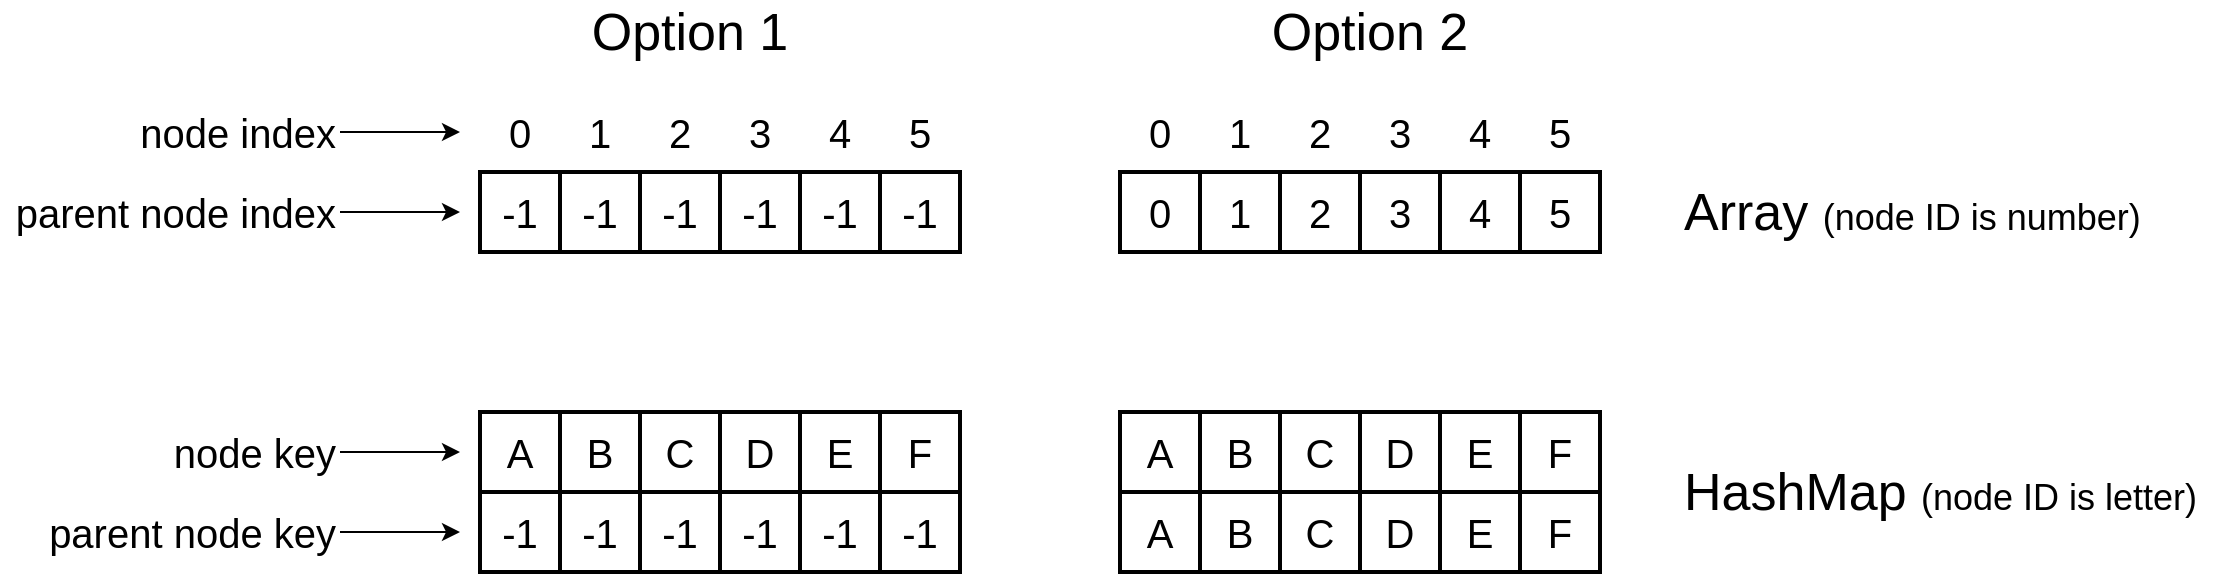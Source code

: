 <mxfile version="14.6.13" type="device"><diagram id="_hZFIPE8WIuJxhjmmZYN" name="Page-1"><mxGraphModel dx="1543" dy="713" grid="1" gridSize="10" guides="1" tooltips="1" connect="1" arrows="1" fold="1" page="1" pageScale="1" pageWidth="1200" pageHeight="3020" math="0" shadow="0"><root><mxCell id="0"/><mxCell id="1" parent="0"/><mxCell id="S8xxmtjlJ7ev4v2g_slz-1" value="-1" style="whiteSpace=wrap;html=1;aspect=fixed;strokeWidth=2;fontSize=20;" vertex="1" parent="1"><mxGeometry x="240" y="200" width="40" height="40" as="geometry"/></mxCell><mxCell id="S8xxmtjlJ7ev4v2g_slz-2" value="-1" style="whiteSpace=wrap;html=1;aspect=fixed;strokeWidth=2;fontSize=20;" vertex="1" parent="1"><mxGeometry x="280" y="200" width="40" height="40" as="geometry"/></mxCell><mxCell id="S8xxmtjlJ7ev4v2g_slz-3" value="-1" style="whiteSpace=wrap;html=1;aspect=fixed;strokeWidth=2;fontSize=20;" vertex="1" parent="1"><mxGeometry x="320" y="200" width="40" height="40" as="geometry"/></mxCell><mxCell id="S8xxmtjlJ7ev4v2g_slz-4" value="-1" style="whiteSpace=wrap;html=1;aspect=fixed;strokeWidth=2;fontSize=20;" vertex="1" parent="1"><mxGeometry x="360" y="200" width="40" height="40" as="geometry"/></mxCell><mxCell id="S8xxmtjlJ7ev4v2g_slz-5" value="-1" style="whiteSpace=wrap;html=1;aspect=fixed;strokeWidth=2;fontSize=20;" vertex="1" parent="1"><mxGeometry x="400" y="200" width="40" height="40" as="geometry"/></mxCell><mxCell id="S8xxmtjlJ7ev4v2g_slz-6" value="-1" style="whiteSpace=wrap;html=1;aspect=fixed;strokeWidth=2;fontSize=20;" vertex="1" parent="1"><mxGeometry x="440" y="200" width="40" height="40" as="geometry"/></mxCell><mxCell id="S8xxmtjlJ7ev4v2g_slz-7" value="0" style="text;html=1;strokeColor=none;fillColor=none;align=center;verticalAlign=middle;whiteSpace=wrap;rounded=0;fontSize=20;" vertex="1" parent="1"><mxGeometry x="240" y="170" width="40" height="20" as="geometry"/></mxCell><mxCell id="S8xxmtjlJ7ev4v2g_slz-8" value="1" style="text;html=1;strokeColor=none;fillColor=none;align=center;verticalAlign=middle;whiteSpace=wrap;rounded=0;fontSize=20;" vertex="1" parent="1"><mxGeometry x="280" y="170" width="40" height="20" as="geometry"/></mxCell><mxCell id="S8xxmtjlJ7ev4v2g_slz-9" value="2" style="text;html=1;strokeColor=none;fillColor=none;align=center;verticalAlign=middle;whiteSpace=wrap;rounded=0;fontSize=20;" vertex="1" parent="1"><mxGeometry x="320" y="170" width="40" height="20" as="geometry"/></mxCell><mxCell id="S8xxmtjlJ7ev4v2g_slz-10" value="3" style="text;html=1;strokeColor=none;fillColor=none;align=center;verticalAlign=middle;whiteSpace=wrap;rounded=0;fontSize=20;" vertex="1" parent="1"><mxGeometry x="360" y="170" width="40" height="20" as="geometry"/></mxCell><mxCell id="S8xxmtjlJ7ev4v2g_slz-11" value="4" style="text;html=1;strokeColor=none;fillColor=none;align=center;verticalAlign=middle;whiteSpace=wrap;rounded=0;fontSize=20;" vertex="1" parent="1"><mxGeometry x="400" y="170" width="40" height="20" as="geometry"/></mxCell><mxCell id="S8xxmtjlJ7ev4v2g_slz-12" value="5" style="text;html=1;strokeColor=none;fillColor=none;align=center;verticalAlign=middle;whiteSpace=wrap;rounded=0;fontSize=20;" vertex="1" parent="1"><mxGeometry x="440" y="170" width="40" height="20" as="geometry"/></mxCell><mxCell id="S8xxmtjlJ7ev4v2g_slz-13" value="Option 1" style="text;html=1;strokeColor=none;fillColor=none;align=center;verticalAlign=middle;whiteSpace=wrap;rounded=0;fontSize=26;" vertex="1" parent="1"><mxGeometry x="290" y="120" width="110" height="20" as="geometry"/></mxCell><mxCell id="S8xxmtjlJ7ev4v2g_slz-15" value="node index" style="text;html=1;strokeColor=none;fillColor=none;align=right;verticalAlign=middle;whiteSpace=wrap;rounded=0;fontSize=20;" vertex="1" parent="1"><mxGeometry x="70" y="170" width="100" height="20" as="geometry"/></mxCell><mxCell id="S8xxmtjlJ7ev4v2g_slz-16" value="" style="endArrow=classic;html=1;fontSize=20;exitX=1;exitY=0.5;exitDx=0;exitDy=0;" edge="1" parent="1" source="S8xxmtjlJ7ev4v2g_slz-15"><mxGeometry width="50" height="50" relative="1" as="geometry"><mxPoint x="570" y="380" as="sourcePoint"/><mxPoint x="230" y="180" as="targetPoint"/></mxGeometry></mxCell><mxCell id="S8xxmtjlJ7ev4v2g_slz-17" value="parent node index" style="text;html=1;strokeColor=none;fillColor=none;align=right;verticalAlign=middle;whiteSpace=wrap;rounded=0;fontSize=20;" vertex="1" parent="1"><mxGeometry y="210" width="170" height="20" as="geometry"/></mxCell><mxCell id="S8xxmtjlJ7ev4v2g_slz-18" value="" style="endArrow=classic;html=1;fontSize=20;exitX=1;exitY=0.5;exitDx=0;exitDy=0;" edge="1" parent="1" source="S8xxmtjlJ7ev4v2g_slz-17"><mxGeometry width="50" height="50" relative="1" as="geometry"><mxPoint x="180" y="190" as="sourcePoint"/><mxPoint x="230" y="220" as="targetPoint"/></mxGeometry></mxCell><mxCell id="S8xxmtjlJ7ev4v2g_slz-19" value="0" style="whiteSpace=wrap;html=1;aspect=fixed;strokeWidth=2;fontSize=20;" vertex="1" parent="1"><mxGeometry x="560" y="200" width="40" height="40" as="geometry"/></mxCell><mxCell id="S8xxmtjlJ7ev4v2g_slz-20" value="1" style="whiteSpace=wrap;html=1;aspect=fixed;strokeWidth=2;fontSize=20;" vertex="1" parent="1"><mxGeometry x="600" y="200" width="40" height="40" as="geometry"/></mxCell><mxCell id="S8xxmtjlJ7ev4v2g_slz-21" value="2" style="whiteSpace=wrap;html=1;aspect=fixed;strokeWidth=2;fontSize=20;" vertex="1" parent="1"><mxGeometry x="640" y="200" width="40" height="40" as="geometry"/></mxCell><mxCell id="S8xxmtjlJ7ev4v2g_slz-22" value="3" style="whiteSpace=wrap;html=1;aspect=fixed;strokeWidth=2;fontSize=20;" vertex="1" parent="1"><mxGeometry x="680" y="200" width="40" height="40" as="geometry"/></mxCell><mxCell id="S8xxmtjlJ7ev4v2g_slz-23" value="4" style="whiteSpace=wrap;html=1;aspect=fixed;strokeWidth=2;fontSize=20;" vertex="1" parent="1"><mxGeometry x="720" y="200" width="40" height="40" as="geometry"/></mxCell><mxCell id="S8xxmtjlJ7ev4v2g_slz-24" value="5" style="whiteSpace=wrap;html=1;aspect=fixed;strokeWidth=2;fontSize=20;" vertex="1" parent="1"><mxGeometry x="760" y="200" width="40" height="40" as="geometry"/></mxCell><mxCell id="S8xxmtjlJ7ev4v2g_slz-25" value="0" style="text;html=1;strokeColor=none;fillColor=none;align=center;verticalAlign=middle;whiteSpace=wrap;rounded=0;fontSize=20;" vertex="1" parent="1"><mxGeometry x="560" y="170" width="40" height="20" as="geometry"/></mxCell><mxCell id="S8xxmtjlJ7ev4v2g_slz-26" value="1" style="text;html=1;strokeColor=none;fillColor=none;align=center;verticalAlign=middle;whiteSpace=wrap;rounded=0;fontSize=20;" vertex="1" parent="1"><mxGeometry x="600" y="170" width="40" height="20" as="geometry"/></mxCell><mxCell id="S8xxmtjlJ7ev4v2g_slz-27" value="2" style="text;html=1;strokeColor=none;fillColor=none;align=center;verticalAlign=middle;whiteSpace=wrap;rounded=0;fontSize=20;" vertex="1" parent="1"><mxGeometry x="640" y="170" width="40" height="20" as="geometry"/></mxCell><mxCell id="S8xxmtjlJ7ev4v2g_slz-28" value="3" style="text;html=1;strokeColor=none;fillColor=none;align=center;verticalAlign=middle;whiteSpace=wrap;rounded=0;fontSize=20;" vertex="1" parent="1"><mxGeometry x="680" y="170" width="40" height="20" as="geometry"/></mxCell><mxCell id="S8xxmtjlJ7ev4v2g_slz-29" value="4" style="text;html=1;strokeColor=none;fillColor=none;align=center;verticalAlign=middle;whiteSpace=wrap;rounded=0;fontSize=20;" vertex="1" parent="1"><mxGeometry x="720" y="170" width="40" height="20" as="geometry"/></mxCell><mxCell id="S8xxmtjlJ7ev4v2g_slz-30" value="5" style="text;html=1;strokeColor=none;fillColor=none;align=center;verticalAlign=middle;whiteSpace=wrap;rounded=0;fontSize=20;" vertex="1" parent="1"><mxGeometry x="760" y="170" width="40" height="20" as="geometry"/></mxCell><mxCell id="S8xxmtjlJ7ev4v2g_slz-35" value="Option 2" style="text;html=1;strokeColor=none;fillColor=none;align=center;verticalAlign=middle;whiteSpace=wrap;rounded=0;fontSize=26;" vertex="1" parent="1"><mxGeometry x="630" y="120" width="110" height="20" as="geometry"/></mxCell><mxCell id="S8xxmtjlJ7ev4v2g_slz-36" value="Array &lt;font style=&quot;font-size: 18px&quot;&gt;(node ID is number)&lt;/font&gt;" style="text;html=1;strokeColor=none;fillColor=none;align=left;verticalAlign=middle;whiteSpace=wrap;rounded=0;fontSize=26;" vertex="1" parent="1"><mxGeometry x="840" y="200" width="240" height="40" as="geometry"/></mxCell><mxCell id="S8xxmtjlJ7ev4v2g_slz-37" value="-1" style="whiteSpace=wrap;html=1;aspect=fixed;strokeWidth=2;fontSize=20;" vertex="1" parent="1"><mxGeometry x="240" y="360" width="40" height="40" as="geometry"/></mxCell><mxCell id="S8xxmtjlJ7ev4v2g_slz-38" value="-1" style="whiteSpace=wrap;html=1;aspect=fixed;strokeWidth=2;fontSize=20;" vertex="1" parent="1"><mxGeometry x="280" y="360" width="40" height="40" as="geometry"/></mxCell><mxCell id="S8xxmtjlJ7ev4v2g_slz-39" value="-1" style="whiteSpace=wrap;html=1;aspect=fixed;strokeWidth=2;fontSize=20;" vertex="1" parent="1"><mxGeometry x="320" y="360" width="40" height="40" as="geometry"/></mxCell><mxCell id="S8xxmtjlJ7ev4v2g_slz-40" value="-1" style="whiteSpace=wrap;html=1;aspect=fixed;strokeWidth=2;fontSize=20;" vertex="1" parent="1"><mxGeometry x="360" y="360" width="40" height="40" as="geometry"/></mxCell><mxCell id="S8xxmtjlJ7ev4v2g_slz-41" value="-1" style="whiteSpace=wrap;html=1;aspect=fixed;strokeWidth=2;fontSize=20;" vertex="1" parent="1"><mxGeometry x="400" y="360" width="40" height="40" as="geometry"/></mxCell><mxCell id="S8xxmtjlJ7ev4v2g_slz-42" value="-1" style="whiteSpace=wrap;html=1;aspect=fixed;strokeWidth=2;fontSize=20;" vertex="1" parent="1"><mxGeometry x="440" y="360" width="40" height="40" as="geometry"/></mxCell><mxCell id="S8xxmtjlJ7ev4v2g_slz-43" value="A" style="whiteSpace=wrap;html=1;aspect=fixed;strokeWidth=2;fontSize=20;" vertex="1" parent="1"><mxGeometry x="240" y="320" width="40" height="40" as="geometry"/></mxCell><mxCell id="S8xxmtjlJ7ev4v2g_slz-44" value="B" style="whiteSpace=wrap;html=1;aspect=fixed;strokeWidth=2;fontSize=20;" vertex="1" parent="1"><mxGeometry x="280" y="320" width="40" height="40" as="geometry"/></mxCell><mxCell id="S8xxmtjlJ7ev4v2g_slz-45" value="C" style="whiteSpace=wrap;html=1;aspect=fixed;strokeWidth=2;fontSize=20;" vertex="1" parent="1"><mxGeometry x="320" y="320" width="40" height="40" as="geometry"/></mxCell><mxCell id="S8xxmtjlJ7ev4v2g_slz-46" value="D" style="whiteSpace=wrap;html=1;aspect=fixed;strokeWidth=2;fontSize=20;" vertex="1" parent="1"><mxGeometry x="360" y="320" width="40" height="40" as="geometry"/></mxCell><mxCell id="S8xxmtjlJ7ev4v2g_slz-47" value="E" style="whiteSpace=wrap;html=1;aspect=fixed;strokeWidth=2;fontSize=20;" vertex="1" parent="1"><mxGeometry x="400" y="320" width="40" height="40" as="geometry"/></mxCell><mxCell id="S8xxmtjlJ7ev4v2g_slz-48" value="F" style="whiteSpace=wrap;html=1;aspect=fixed;strokeWidth=2;fontSize=20;" vertex="1" parent="1"><mxGeometry x="440" y="320" width="40" height="40" as="geometry"/></mxCell><mxCell id="S8xxmtjlJ7ev4v2g_slz-49" value="node key" style="text;html=1;strokeColor=none;fillColor=none;align=right;verticalAlign=middle;whiteSpace=wrap;rounded=0;fontSize=20;" vertex="1" parent="1"><mxGeometry x="70" y="330" width="100" height="20" as="geometry"/></mxCell><mxCell id="S8xxmtjlJ7ev4v2g_slz-50" value="" style="endArrow=classic;html=1;fontSize=20;exitX=1;exitY=0.5;exitDx=0;exitDy=0;" edge="1" parent="1" source="S8xxmtjlJ7ev4v2g_slz-49"><mxGeometry width="50" height="50" relative="1" as="geometry"><mxPoint x="570" y="540" as="sourcePoint"/><mxPoint x="230" y="340" as="targetPoint"/></mxGeometry></mxCell><mxCell id="S8xxmtjlJ7ev4v2g_slz-51" value="parent node key" style="text;html=1;strokeColor=none;fillColor=none;align=right;verticalAlign=middle;whiteSpace=wrap;rounded=0;fontSize=20;" vertex="1" parent="1"><mxGeometry y="370" width="170" height="20" as="geometry"/></mxCell><mxCell id="S8xxmtjlJ7ev4v2g_slz-52" value="" style="endArrow=classic;html=1;fontSize=20;exitX=1;exitY=0.5;exitDx=0;exitDy=0;" edge="1" parent="1" source="S8xxmtjlJ7ev4v2g_slz-51"><mxGeometry width="50" height="50" relative="1" as="geometry"><mxPoint x="180" y="350" as="sourcePoint"/><mxPoint x="230" y="380" as="targetPoint"/></mxGeometry></mxCell><mxCell id="S8xxmtjlJ7ev4v2g_slz-53" value="A" style="whiteSpace=wrap;html=1;aspect=fixed;strokeWidth=2;fontSize=20;" vertex="1" parent="1"><mxGeometry x="560" y="360" width="40" height="40" as="geometry"/></mxCell><mxCell id="S8xxmtjlJ7ev4v2g_slz-54" value="B" style="whiteSpace=wrap;html=1;aspect=fixed;strokeWidth=2;fontSize=20;" vertex="1" parent="1"><mxGeometry x="600" y="360" width="40" height="40" as="geometry"/></mxCell><mxCell id="S8xxmtjlJ7ev4v2g_slz-55" value="C" style="whiteSpace=wrap;html=1;aspect=fixed;strokeWidth=2;fontSize=20;" vertex="1" parent="1"><mxGeometry x="640" y="360" width="40" height="40" as="geometry"/></mxCell><mxCell id="S8xxmtjlJ7ev4v2g_slz-56" value="D" style="whiteSpace=wrap;html=1;aspect=fixed;strokeWidth=2;fontSize=20;" vertex="1" parent="1"><mxGeometry x="680" y="360" width="40" height="40" as="geometry"/></mxCell><mxCell id="S8xxmtjlJ7ev4v2g_slz-57" value="E" style="whiteSpace=wrap;html=1;aspect=fixed;strokeWidth=2;fontSize=20;" vertex="1" parent="1"><mxGeometry x="720" y="360" width="40" height="40" as="geometry"/></mxCell><mxCell id="S8xxmtjlJ7ev4v2g_slz-58" value="F" style="whiteSpace=wrap;html=1;aspect=fixed;strokeWidth=2;fontSize=20;" vertex="1" parent="1"><mxGeometry x="760" y="360" width="40" height="40" as="geometry"/></mxCell><mxCell id="S8xxmtjlJ7ev4v2g_slz-59" value="A" style="whiteSpace=wrap;html=1;aspect=fixed;strokeWidth=2;fontSize=20;" vertex="1" parent="1"><mxGeometry x="560" y="320" width="40" height="40" as="geometry"/></mxCell><mxCell id="S8xxmtjlJ7ev4v2g_slz-60" value="B" style="whiteSpace=wrap;html=1;aspect=fixed;strokeWidth=2;fontSize=20;" vertex="1" parent="1"><mxGeometry x="600" y="320" width="40" height="40" as="geometry"/></mxCell><mxCell id="S8xxmtjlJ7ev4v2g_slz-61" value="C" style="whiteSpace=wrap;html=1;aspect=fixed;strokeWidth=2;fontSize=20;" vertex="1" parent="1"><mxGeometry x="640" y="320" width="40" height="40" as="geometry"/></mxCell><mxCell id="S8xxmtjlJ7ev4v2g_slz-62" value="D" style="whiteSpace=wrap;html=1;aspect=fixed;strokeWidth=2;fontSize=20;" vertex="1" parent="1"><mxGeometry x="680" y="320" width="40" height="40" as="geometry"/></mxCell><mxCell id="S8xxmtjlJ7ev4v2g_slz-63" value="E" style="whiteSpace=wrap;html=1;aspect=fixed;strokeWidth=2;fontSize=20;" vertex="1" parent="1"><mxGeometry x="720" y="320" width="40" height="40" as="geometry"/></mxCell><mxCell id="S8xxmtjlJ7ev4v2g_slz-64" value="F" style="whiteSpace=wrap;html=1;aspect=fixed;strokeWidth=2;fontSize=20;" vertex="1" parent="1"><mxGeometry x="760" y="320" width="40" height="40" as="geometry"/></mxCell><mxCell id="S8xxmtjlJ7ev4v2g_slz-69" value="HashMap&amp;nbsp;&lt;font style=&quot;font-size: 18px&quot;&gt;(node ID is letter)&lt;/font&gt;" style="text;html=1;strokeColor=none;fillColor=none;align=left;verticalAlign=middle;whiteSpace=wrap;rounded=0;fontSize=26;" vertex="1" parent="1"><mxGeometry x="840" y="340" width="270" height="40" as="geometry"/></mxCell></root></mxGraphModel></diagram></mxfile>